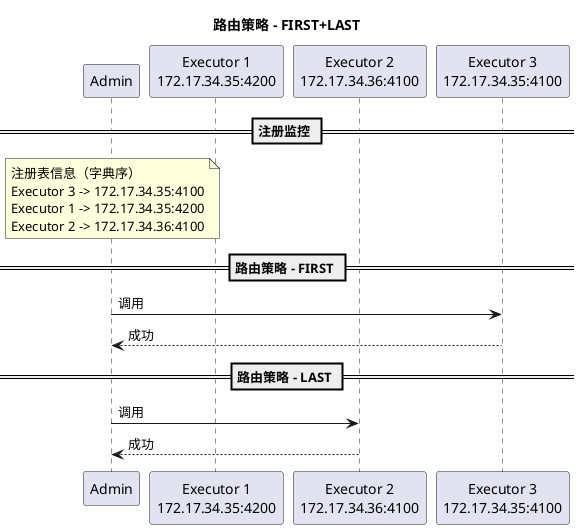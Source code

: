 @startuml
title 路由策略 - FIRST+LAST

participant a as "Admin" order 10
participant e1 as "Executor 1\n172.17.34.35:4200" order 20
participant e2 as "Executor 2\n172.17.34.36:4100" order 30
participant e3 as "Executor 3\n172.17.34.35:4100" order 40

== 注册监控 ==
note over a
    注册表信息（字典序）
    Executor 3 -> 172.17.34.35:4100
    Executor 1 -> 172.17.34.35:4200
    Executor 2 -> 172.17.34.36:4100
end note

== 路由策略 - FIRST ==
a -> e3 : 调用
a <-- e3 : 成功

== 路由策略 - LAST ==
a -> e2 : 调用
a <-- e2 : 成功
@enduml